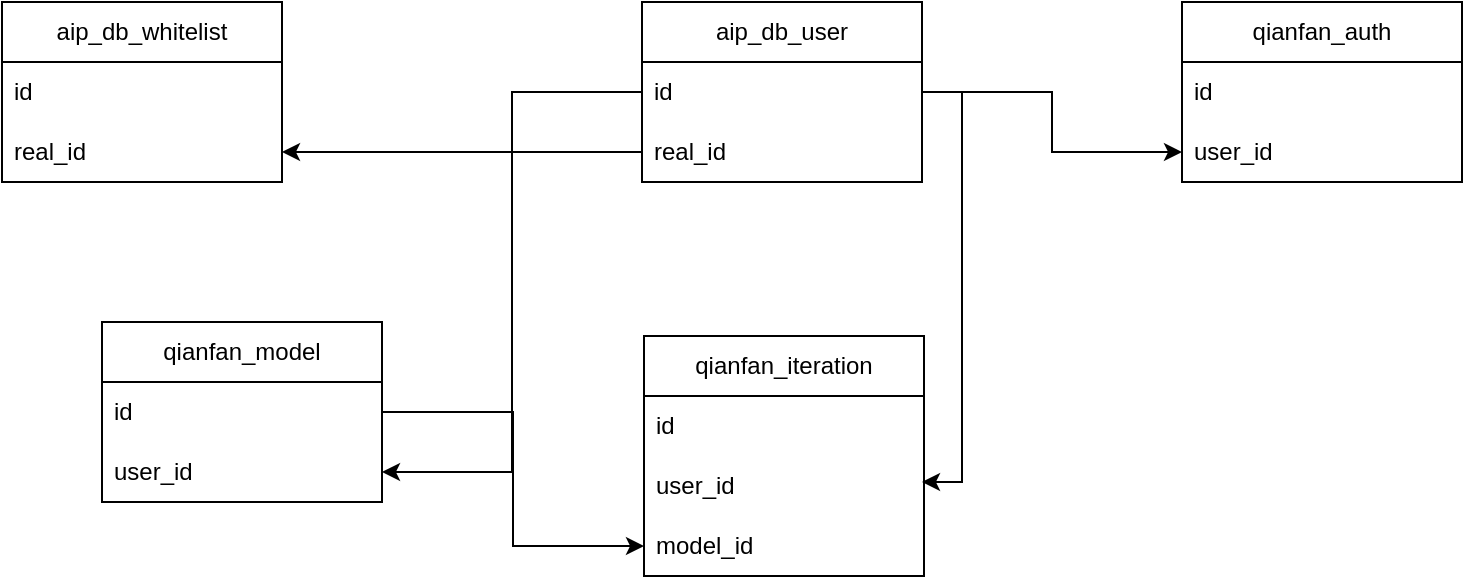 <mxfile version="21.6.9" type="github">
  <diagram id="R2lEEEUBdFMjLlhIrx00" name="Page-1">
    <mxGraphModel dx="954" dy="508" grid="1" gridSize="10" guides="1" tooltips="1" connect="1" arrows="1" fold="1" page="1" pageScale="1" pageWidth="850" pageHeight="1100" math="0" shadow="0" extFonts="Permanent Marker^https://fonts.googleapis.com/css?family=Permanent+Marker">
      <root>
        <mxCell id="0" />
        <mxCell id="1" parent="0" />
        <mxCell id="DmyLSsb5Gps1anByJU_f-6" value="aip_db_user" style="swimlane;fontStyle=0;childLayout=stackLayout;horizontal=1;startSize=30;horizontalStack=0;resizeParent=1;resizeParentMax=0;resizeLast=0;collapsible=1;marginBottom=0;whiteSpace=wrap;html=1;" vertex="1" parent="1">
          <mxGeometry x="410" y="90" width="140" height="90" as="geometry" />
        </mxCell>
        <mxCell id="DmyLSsb5Gps1anByJU_f-7" value="id" style="text;strokeColor=none;fillColor=none;align=left;verticalAlign=middle;spacingLeft=4;spacingRight=4;overflow=hidden;points=[[0,0.5],[1,0.5]];portConstraint=eastwest;rotatable=0;whiteSpace=wrap;html=1;" vertex="1" parent="DmyLSsb5Gps1anByJU_f-6">
          <mxGeometry y="30" width="140" height="30" as="geometry" />
        </mxCell>
        <mxCell id="DmyLSsb5Gps1anByJU_f-8" value="real_id" style="text;strokeColor=none;fillColor=none;align=left;verticalAlign=middle;spacingLeft=4;spacingRight=4;overflow=hidden;points=[[0,0.5],[1,0.5]];portConstraint=eastwest;rotatable=0;whiteSpace=wrap;html=1;" vertex="1" parent="DmyLSsb5Gps1anByJU_f-6">
          <mxGeometry y="60" width="140" height="30" as="geometry" />
        </mxCell>
        <mxCell id="DmyLSsb5Gps1anByJU_f-19" value="qianfan_auth" style="swimlane;fontStyle=0;childLayout=stackLayout;horizontal=1;startSize=30;horizontalStack=0;resizeParent=1;resizeParentMax=0;resizeLast=0;collapsible=1;marginBottom=0;whiteSpace=wrap;html=1;" vertex="1" parent="1">
          <mxGeometry x="680" y="90" width="140" height="90" as="geometry" />
        </mxCell>
        <mxCell id="DmyLSsb5Gps1anByJU_f-20" value="id" style="text;strokeColor=none;fillColor=none;align=left;verticalAlign=middle;spacingLeft=4;spacingRight=4;overflow=hidden;points=[[0,0.5],[1,0.5]];portConstraint=eastwest;rotatable=0;whiteSpace=wrap;html=1;" vertex="1" parent="DmyLSsb5Gps1anByJU_f-19">
          <mxGeometry y="30" width="140" height="30" as="geometry" />
        </mxCell>
        <mxCell id="DmyLSsb5Gps1anByJU_f-21" value="user_id" style="text;strokeColor=none;fillColor=none;align=left;verticalAlign=middle;spacingLeft=4;spacingRight=4;overflow=hidden;points=[[0,0.5],[1,0.5]];portConstraint=eastwest;rotatable=0;whiteSpace=wrap;html=1;" vertex="1" parent="DmyLSsb5Gps1anByJU_f-19">
          <mxGeometry y="60" width="140" height="30" as="geometry" />
        </mxCell>
        <mxCell id="DmyLSsb5Gps1anByJU_f-23" value="aip_db_whitelist" style="swimlane;fontStyle=0;childLayout=stackLayout;horizontal=1;startSize=30;horizontalStack=0;resizeParent=1;resizeParentMax=0;resizeLast=0;collapsible=1;marginBottom=0;whiteSpace=wrap;html=1;" vertex="1" parent="1">
          <mxGeometry x="90" y="90" width="140" height="90" as="geometry" />
        </mxCell>
        <mxCell id="DmyLSsb5Gps1anByJU_f-24" value="id" style="text;strokeColor=none;fillColor=none;align=left;verticalAlign=middle;spacingLeft=4;spacingRight=4;overflow=hidden;points=[[0,0.5],[1,0.5]];portConstraint=eastwest;rotatable=0;whiteSpace=wrap;html=1;" vertex="1" parent="DmyLSsb5Gps1anByJU_f-23">
          <mxGeometry y="30" width="140" height="30" as="geometry" />
        </mxCell>
        <mxCell id="DmyLSsb5Gps1anByJU_f-25" value="real_id" style="text;strokeColor=none;fillColor=none;align=left;verticalAlign=middle;spacingLeft=4;spacingRight=4;overflow=hidden;points=[[0,0.5],[1,0.5]];portConstraint=eastwest;rotatable=0;whiteSpace=wrap;html=1;" vertex="1" parent="DmyLSsb5Gps1anByJU_f-23">
          <mxGeometry y="60" width="140" height="30" as="geometry" />
        </mxCell>
        <mxCell id="DmyLSsb5Gps1anByJU_f-27" style="edgeStyle=orthogonalEdgeStyle;rounded=0;orthogonalLoop=1;jettySize=auto;html=1;entryX=0;entryY=0.5;entryDx=0;entryDy=0;" edge="1" parent="1" source="DmyLSsb5Gps1anByJU_f-7" target="DmyLSsb5Gps1anByJU_f-21">
          <mxGeometry relative="1" as="geometry" />
        </mxCell>
        <mxCell id="DmyLSsb5Gps1anByJU_f-28" style="edgeStyle=orthogonalEdgeStyle;rounded=0;orthogonalLoop=1;jettySize=auto;html=1;exitX=0;exitY=0.5;exitDx=0;exitDy=0;entryX=1;entryY=0.5;entryDx=0;entryDy=0;" edge="1" parent="1" source="DmyLSsb5Gps1anByJU_f-8" target="DmyLSsb5Gps1anByJU_f-25">
          <mxGeometry relative="1" as="geometry" />
        </mxCell>
        <mxCell id="DmyLSsb5Gps1anByJU_f-29" value="qianfan_iteration" style="swimlane;fontStyle=0;childLayout=stackLayout;horizontal=1;startSize=30;horizontalStack=0;resizeParent=1;resizeParentMax=0;resizeLast=0;collapsible=1;marginBottom=0;whiteSpace=wrap;html=1;" vertex="1" parent="1">
          <mxGeometry x="411" y="257" width="140" height="120" as="geometry" />
        </mxCell>
        <mxCell id="DmyLSsb5Gps1anByJU_f-30" value="id" style="text;strokeColor=none;fillColor=none;align=left;verticalAlign=middle;spacingLeft=4;spacingRight=4;overflow=hidden;points=[[0,0.5],[1,0.5]];portConstraint=eastwest;rotatable=0;whiteSpace=wrap;html=1;" vertex="1" parent="DmyLSsb5Gps1anByJU_f-29">
          <mxGeometry y="30" width="140" height="30" as="geometry" />
        </mxCell>
        <mxCell id="DmyLSsb5Gps1anByJU_f-31" value="user_id" style="text;strokeColor=none;fillColor=none;align=left;verticalAlign=middle;spacingLeft=4;spacingRight=4;overflow=hidden;points=[[0,0.5],[1,0.5]];portConstraint=eastwest;rotatable=0;whiteSpace=wrap;html=1;" vertex="1" parent="DmyLSsb5Gps1anByJU_f-29">
          <mxGeometry y="60" width="140" height="30" as="geometry" />
        </mxCell>
        <mxCell id="DmyLSsb5Gps1anByJU_f-40" value="model_id" style="text;strokeColor=none;fillColor=none;align=left;verticalAlign=middle;spacingLeft=4;spacingRight=4;overflow=hidden;points=[[0,0.5],[1,0.5]];portConstraint=eastwest;rotatable=0;whiteSpace=wrap;html=1;" vertex="1" parent="DmyLSsb5Gps1anByJU_f-29">
          <mxGeometry y="90" width="140" height="30" as="geometry" />
        </mxCell>
        <mxCell id="DmyLSsb5Gps1anByJU_f-32" style="edgeStyle=orthogonalEdgeStyle;rounded=0;orthogonalLoop=1;jettySize=auto;html=1;exitX=1;exitY=0.5;exitDx=0;exitDy=0;" edge="1" parent="1" source="DmyLSsb5Gps1anByJU_f-7">
          <mxGeometry relative="1" as="geometry">
            <mxPoint x="550" y="330" as="targetPoint" />
            <Array as="points">
              <mxPoint x="570" y="135" />
              <mxPoint x="570" y="330" />
            </Array>
          </mxGeometry>
        </mxCell>
        <mxCell id="DmyLSsb5Gps1anByJU_f-34" value="qianfan_model" style="swimlane;fontStyle=0;childLayout=stackLayout;horizontal=1;startSize=30;horizontalStack=0;resizeParent=1;resizeParentMax=0;resizeLast=0;collapsible=1;marginBottom=0;whiteSpace=wrap;html=1;" vertex="1" parent="1">
          <mxGeometry x="140" y="250" width="140" height="90" as="geometry" />
        </mxCell>
        <mxCell id="DmyLSsb5Gps1anByJU_f-35" value="id" style="text;strokeColor=none;fillColor=none;align=left;verticalAlign=middle;spacingLeft=4;spacingRight=4;overflow=hidden;points=[[0,0.5],[1,0.5]];portConstraint=eastwest;rotatable=0;whiteSpace=wrap;html=1;" vertex="1" parent="DmyLSsb5Gps1anByJU_f-34">
          <mxGeometry y="30" width="140" height="30" as="geometry" />
        </mxCell>
        <mxCell id="DmyLSsb5Gps1anByJU_f-36" value="user_id" style="text;strokeColor=none;fillColor=none;align=left;verticalAlign=middle;spacingLeft=4;spacingRight=4;overflow=hidden;points=[[0,0.5],[1,0.5]];portConstraint=eastwest;rotatable=0;whiteSpace=wrap;html=1;" vertex="1" parent="DmyLSsb5Gps1anByJU_f-34">
          <mxGeometry y="60" width="140" height="30" as="geometry" />
        </mxCell>
        <mxCell id="DmyLSsb5Gps1anByJU_f-39" style="edgeStyle=orthogonalEdgeStyle;rounded=0;orthogonalLoop=1;jettySize=auto;html=1;exitX=0;exitY=0.5;exitDx=0;exitDy=0;entryX=1;entryY=0.5;entryDx=0;entryDy=0;" edge="1" parent="1" source="DmyLSsb5Gps1anByJU_f-7" target="DmyLSsb5Gps1anByJU_f-36">
          <mxGeometry relative="1" as="geometry">
            <mxPoint x="310" y="300" as="targetPoint" />
          </mxGeometry>
        </mxCell>
        <mxCell id="DmyLSsb5Gps1anByJU_f-41" style="edgeStyle=orthogonalEdgeStyle;rounded=0;orthogonalLoop=1;jettySize=auto;html=1;exitX=1;exitY=0.5;exitDx=0;exitDy=0;entryX=0;entryY=0.5;entryDx=0;entryDy=0;" edge="1" parent="1" source="DmyLSsb5Gps1anByJU_f-35" target="DmyLSsb5Gps1anByJU_f-40">
          <mxGeometry relative="1" as="geometry" />
        </mxCell>
      </root>
    </mxGraphModel>
  </diagram>
</mxfile>
